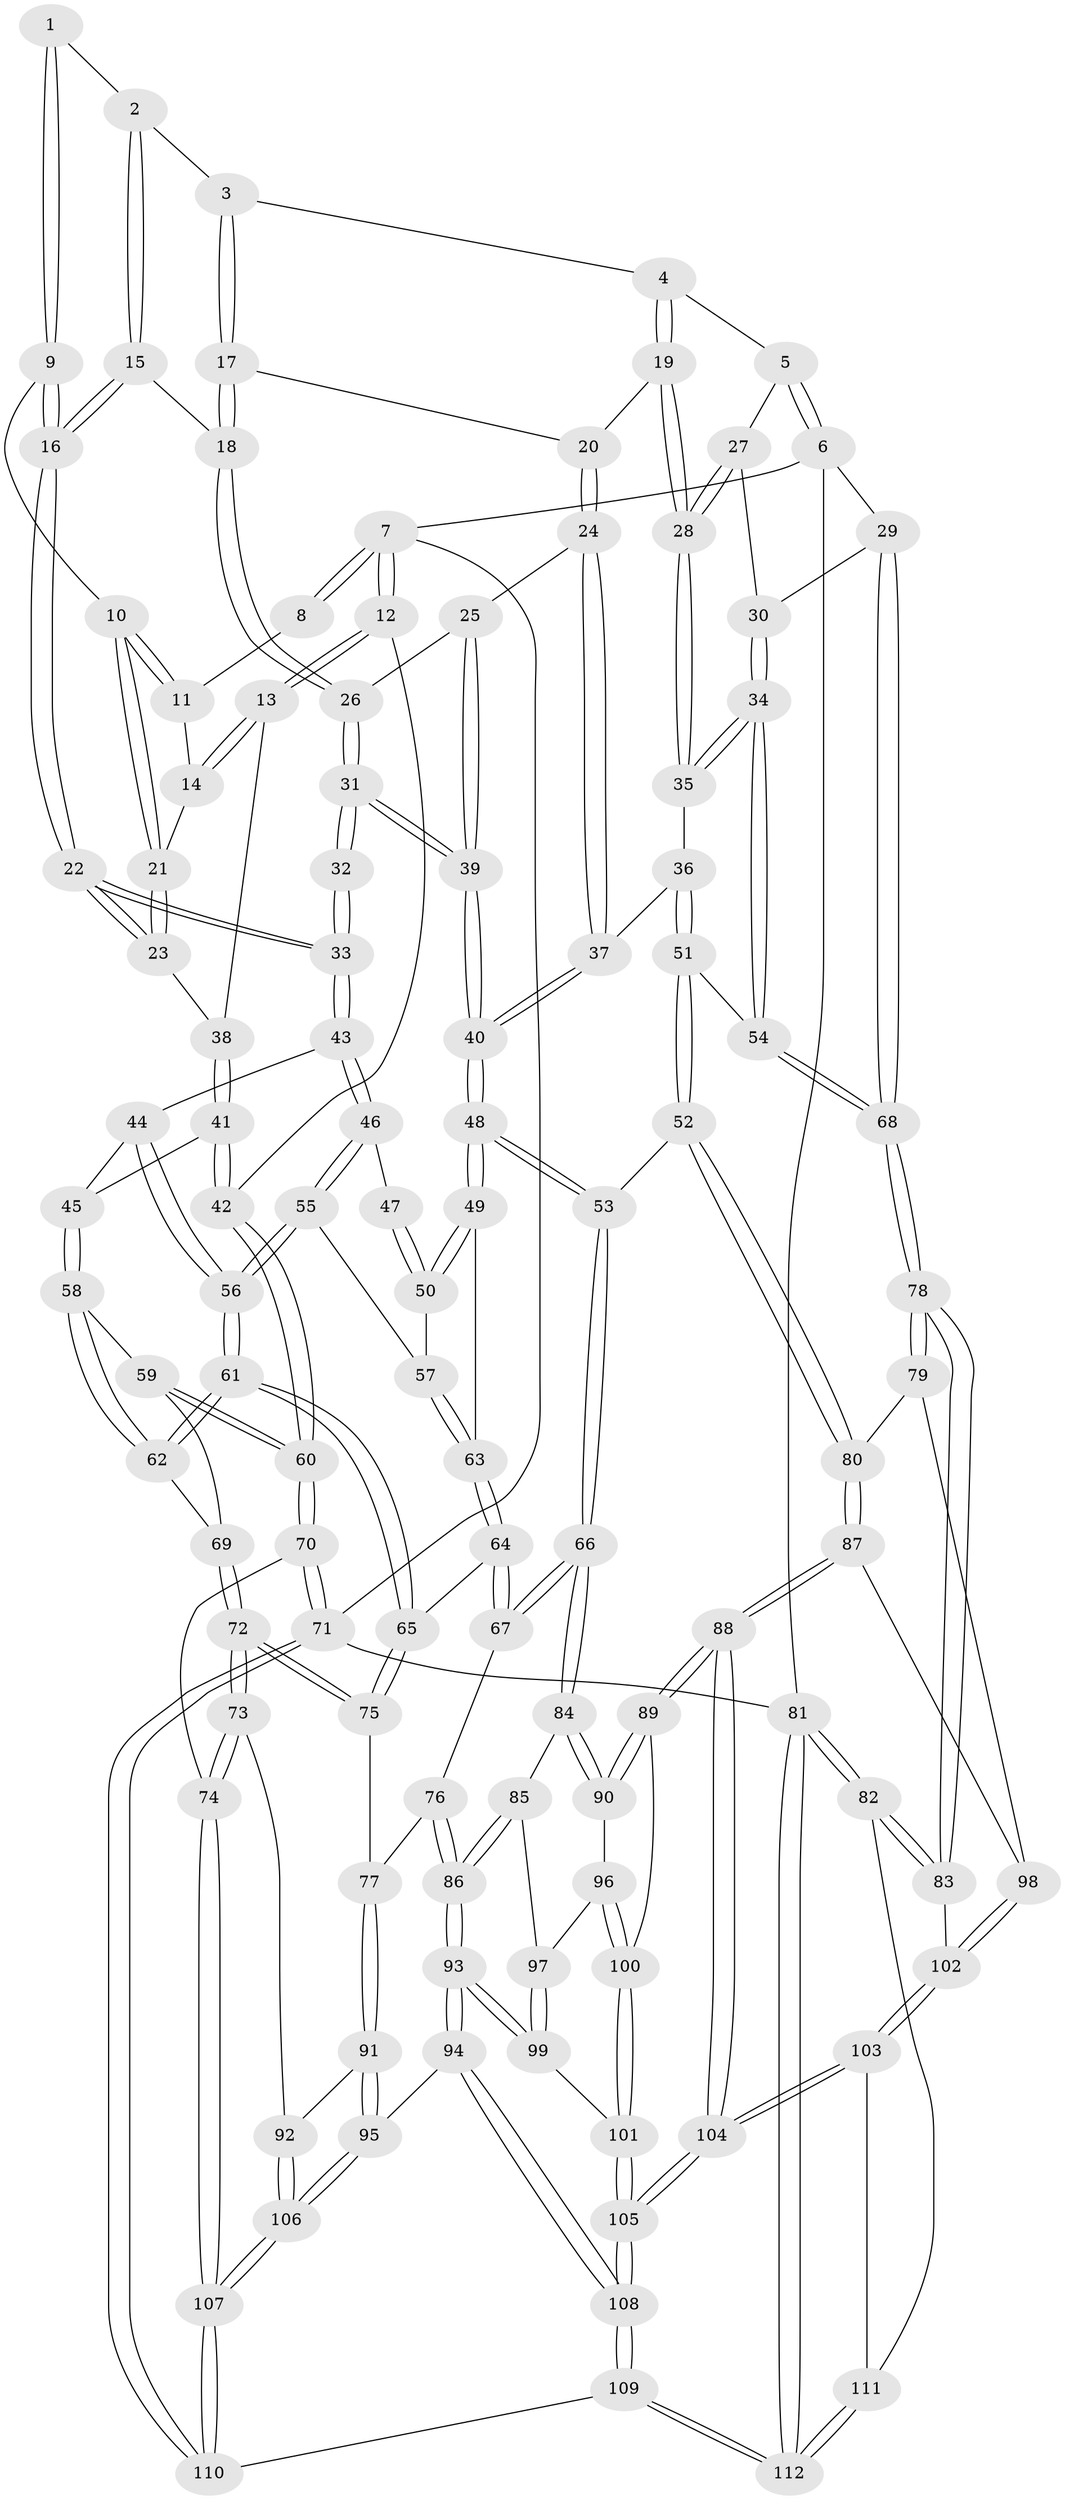 // coarse degree distribution, {2: 0.01282051282051282, 4: 0.2692307692307692, 3: 0.0641025641025641, 5: 0.4358974358974359, 6: 0.1794871794871795, 7: 0.038461538461538464}
// Generated by graph-tools (version 1.1) at 2025/06/03/04/25 22:06:36]
// undirected, 112 vertices, 277 edges
graph export_dot {
graph [start="1"]
  node [color=gray90,style=filled];
  1 [pos="+0.46712259337790385+0"];
  2 [pos="+0.48249503319238346+0"];
  3 [pos="+0.5559725005727573+0"];
  4 [pos="+0.678223596205248+0"];
  5 [pos="+1+0"];
  6 [pos="+1+0"];
  7 [pos="+0+0"];
  8 [pos="+0.17804292958548892+0"];
  9 [pos="+0.324318705941331+0.12541170947078228"];
  10 [pos="+0.2237743146089696+0.07896995846600774"];
  11 [pos="+0.17393066601347124+0"];
  12 [pos="+0+0.15559909299014982"];
  13 [pos="+0+0.13287261137062525"];
  14 [pos="+0.0657572217234598+0.06906306175948795"];
  15 [pos="+0.4612840191703064+0.1535059137891031"];
  16 [pos="+0.3685585001789331+0.1885232821866404"];
  17 [pos="+0.5645500559757903+0.14309945869149013"];
  18 [pos="+0.48400464719989683+0.16294055128173315"];
  19 [pos="+0.7065344019341708+0.14523068089264393"];
  20 [pos="+0.5931018017802799+0.14789672498053227"];
  21 [pos="+0.1496177403716278+0.17879504161168513"];
  22 [pos="+0.35686620757791604+0.2186114262291974"];
  23 [pos="+0.14757367696187335+0.1872790384124466"];
  24 [pos="+0.5735137984800937+0.24600762004665505"];
  25 [pos="+0.5709156878258124+0.2460957099536614"];
  26 [pos="+0.5076204719821016+0.2147982444152019"];
  27 [pos="+0.8593524806239798+0.15175910441419035"];
  28 [pos="+0.7147036100314998+0.157211793123281"];
  29 [pos="+1+0.17065193999107103"];
  30 [pos="+0.8863385080928449+0.19322820836129873"];
  31 [pos="+0.4946214788936528+0.32605110642132956"];
  32 [pos="+0.42427329954722937+0.29696492704227506"];
  33 [pos="+0.3517308949003601+0.26088119867369425"];
  34 [pos="+0.9077248360677815+0.38690969993657526"];
  35 [pos="+0.7134141871124436+0.1678062699776188"];
  36 [pos="+0.6727185434859932+0.2777988255421136"];
  37 [pos="+0.6717982230958011+0.27816164759726275"];
  38 [pos="+0.1438275231991214+0.1940098294606471"];
  39 [pos="+0.5129609438224508+0.3502911824878891"];
  40 [pos="+0.53710579070908+0.400065070933827"];
  41 [pos="+0.13524408886492423+0.29007222898565116"];
  42 [pos="+0+0.21544193694737807"];
  43 [pos="+0.35108535347807296+0.2617900604380263"];
  44 [pos="+0.1409851158221655+0.292985309984281"];
  45 [pos="+0.1358256662351936+0.2913561858629261"];
  46 [pos="+0.3378649315739137+0.33286212566734374"];
  47 [pos="+0.4200445828169224+0.3575333858183488"];
  48 [pos="+0.5356455556800745+0.41360563219004515"];
  49 [pos="+0.4570558720891491+0.40736873252189054"];
  50 [pos="+0.448626192655992+0.4050893031989477"];
  51 [pos="+0.8307059733380814+0.4696158710335643"];
  52 [pos="+0.7076146134028559+0.567553583434459"];
  53 [pos="+0.5867052465363012+0.5739776223787396"];
  54 [pos="+0.9244138109488268+0.4433328942702579"];
  55 [pos="+0.3305956583186867+0.3645920879341897"];
  56 [pos="+0.27696052626856527+0.4095296729897711"];
  57 [pos="+0.37265206693931385+0.3925069778176319"];
  58 [pos="+0.09755898422036277+0.38245012533207906"];
  59 [pos="+0.04066683941876757+0.4315770627063032"];
  60 [pos="+0+0.44674921937966183"];
  61 [pos="+0.25865291191211626+0.4859408696308464"];
  62 [pos="+0.21046357751904643+0.4748109489118519"];
  63 [pos="+0.3839179344189863+0.4665959648279883"];
  64 [pos="+0.38000455208750056+0.4863572779125114"];
  65 [pos="+0.2618672097673713+0.4934010956351538"];
  66 [pos="+0.5695030995636771+0.5887039170457128"];
  67 [pos="+0.526986319040289+0.5885922181267633"];
  68 [pos="+1+0.482788397335597"];
  69 [pos="+0.09441456907942217+0.5190170996158667"];
  70 [pos="+0+0.7465180540074655"];
  71 [pos="+0+1"];
  72 [pos="+0.09822804243063712+0.6608366753112518"];
  73 [pos="+0.06443512895976884+0.6868538531416047"];
  74 [pos="+0+0.7493950611743722"];
  75 [pos="+0.26088199879607044+0.6292773637966144"];
  76 [pos="+0.3211047766984968+0.6448043578228351"];
  77 [pos="+0.2803461355389121+0.6428406435403244"];
  78 [pos="+1+0.5850824455179017"];
  79 [pos="+1+0.6429676817682696"];
  80 [pos="+0.7706819708175161+0.6933265420528193"];
  81 [pos="+1+1"];
  82 [pos="+1+0.8749343595823094"];
  83 [pos="+1+0.6293659473476874"];
  84 [pos="+0.5680051673205532+0.598633451418171"];
  85 [pos="+0.5571629295598378+0.6163262584206916"];
  86 [pos="+0.415214778195029+0.7898485491474496"];
  87 [pos="+0.7804277140054027+0.7193283076966299"];
  88 [pos="+0.6284800782607876+0.8313858751763432"];
  89 [pos="+0.617631524285786+0.8205477063844606"];
  90 [pos="+0.60836232068651+0.8036781517938452"];
  91 [pos="+0.2791571403038217+0.7131910069325694"];
  92 [pos="+0.19329428302761756+0.8425630418857327"];
  93 [pos="+0.40923331340806335+0.8459344600674072"];
  94 [pos="+0.3802884869941818+0.8745124044841615"];
  95 [pos="+0.35154709171451914+0.8784099144939284"];
  96 [pos="+0.5245309191741678+0.815633151570384"];
  97 [pos="+0.4971740991989946+0.8089819350513492"];
  98 [pos="+0.8051415606914031+0.7546009869404899"];
  99 [pos="+0.4297922725271706+0.8443461995665886"];
  100 [pos="+0.52673278859124+0.8707024948961577"];
  101 [pos="+0.5199601921652828+0.8776786680468871"];
  102 [pos="+0.8453973863947771+0.8637152015345972"];
  103 [pos="+0.8439698534686537+0.8726073276506832"];
  104 [pos="+0.6681837537118036+0.9119287843940195"];
  105 [pos="+0.5845169275741795+1"];
  106 [pos="+0.22145285035995274+0.9591189387349134"];
  107 [pos="+0.19896914550106268+0.9994769377319176"];
  108 [pos="+0.5675837178818433+1"];
  109 [pos="+0.5675677726537813+1"];
  110 [pos="+0.1905983563355291+1"];
  111 [pos="+0.8452842751400695+0.8748629939597843"];
  112 [pos="+1+1"];
  1 -- 2;
  1 -- 9;
  1 -- 9;
  2 -- 3;
  2 -- 15;
  2 -- 15;
  3 -- 4;
  3 -- 17;
  3 -- 17;
  4 -- 5;
  4 -- 19;
  4 -- 19;
  5 -- 6;
  5 -- 6;
  5 -- 27;
  6 -- 7;
  6 -- 29;
  6 -- 81;
  7 -- 8;
  7 -- 8;
  7 -- 12;
  7 -- 12;
  7 -- 71;
  8 -- 11;
  9 -- 10;
  9 -- 16;
  9 -- 16;
  10 -- 11;
  10 -- 11;
  10 -- 21;
  10 -- 21;
  11 -- 14;
  12 -- 13;
  12 -- 13;
  12 -- 42;
  13 -- 14;
  13 -- 14;
  13 -- 38;
  14 -- 21;
  15 -- 16;
  15 -- 16;
  15 -- 18;
  16 -- 22;
  16 -- 22;
  17 -- 18;
  17 -- 18;
  17 -- 20;
  18 -- 26;
  18 -- 26;
  19 -- 20;
  19 -- 28;
  19 -- 28;
  20 -- 24;
  20 -- 24;
  21 -- 23;
  21 -- 23;
  22 -- 23;
  22 -- 23;
  22 -- 33;
  22 -- 33;
  23 -- 38;
  24 -- 25;
  24 -- 37;
  24 -- 37;
  25 -- 26;
  25 -- 39;
  25 -- 39;
  26 -- 31;
  26 -- 31;
  27 -- 28;
  27 -- 28;
  27 -- 30;
  28 -- 35;
  28 -- 35;
  29 -- 30;
  29 -- 68;
  29 -- 68;
  30 -- 34;
  30 -- 34;
  31 -- 32;
  31 -- 32;
  31 -- 39;
  31 -- 39;
  32 -- 33;
  32 -- 33;
  33 -- 43;
  33 -- 43;
  34 -- 35;
  34 -- 35;
  34 -- 54;
  34 -- 54;
  35 -- 36;
  36 -- 37;
  36 -- 51;
  36 -- 51;
  37 -- 40;
  37 -- 40;
  38 -- 41;
  38 -- 41;
  39 -- 40;
  39 -- 40;
  40 -- 48;
  40 -- 48;
  41 -- 42;
  41 -- 42;
  41 -- 45;
  42 -- 60;
  42 -- 60;
  43 -- 44;
  43 -- 46;
  43 -- 46;
  44 -- 45;
  44 -- 56;
  44 -- 56;
  45 -- 58;
  45 -- 58;
  46 -- 47;
  46 -- 55;
  46 -- 55;
  47 -- 50;
  47 -- 50;
  48 -- 49;
  48 -- 49;
  48 -- 53;
  48 -- 53;
  49 -- 50;
  49 -- 50;
  49 -- 63;
  50 -- 57;
  51 -- 52;
  51 -- 52;
  51 -- 54;
  52 -- 53;
  52 -- 80;
  52 -- 80;
  53 -- 66;
  53 -- 66;
  54 -- 68;
  54 -- 68;
  55 -- 56;
  55 -- 56;
  55 -- 57;
  56 -- 61;
  56 -- 61;
  57 -- 63;
  57 -- 63;
  58 -- 59;
  58 -- 62;
  58 -- 62;
  59 -- 60;
  59 -- 60;
  59 -- 69;
  60 -- 70;
  60 -- 70;
  61 -- 62;
  61 -- 62;
  61 -- 65;
  61 -- 65;
  62 -- 69;
  63 -- 64;
  63 -- 64;
  64 -- 65;
  64 -- 67;
  64 -- 67;
  65 -- 75;
  65 -- 75;
  66 -- 67;
  66 -- 67;
  66 -- 84;
  66 -- 84;
  67 -- 76;
  68 -- 78;
  68 -- 78;
  69 -- 72;
  69 -- 72;
  70 -- 71;
  70 -- 71;
  70 -- 74;
  71 -- 110;
  71 -- 110;
  71 -- 81;
  72 -- 73;
  72 -- 73;
  72 -- 75;
  72 -- 75;
  73 -- 74;
  73 -- 74;
  73 -- 92;
  74 -- 107;
  74 -- 107;
  75 -- 77;
  76 -- 77;
  76 -- 86;
  76 -- 86;
  77 -- 91;
  77 -- 91;
  78 -- 79;
  78 -- 79;
  78 -- 83;
  78 -- 83;
  79 -- 80;
  79 -- 98;
  80 -- 87;
  80 -- 87;
  81 -- 82;
  81 -- 82;
  81 -- 112;
  81 -- 112;
  82 -- 83;
  82 -- 83;
  82 -- 111;
  83 -- 102;
  84 -- 85;
  84 -- 90;
  84 -- 90;
  85 -- 86;
  85 -- 86;
  85 -- 97;
  86 -- 93;
  86 -- 93;
  87 -- 88;
  87 -- 88;
  87 -- 98;
  88 -- 89;
  88 -- 89;
  88 -- 104;
  88 -- 104;
  89 -- 90;
  89 -- 90;
  89 -- 100;
  90 -- 96;
  91 -- 92;
  91 -- 95;
  91 -- 95;
  92 -- 106;
  92 -- 106;
  93 -- 94;
  93 -- 94;
  93 -- 99;
  93 -- 99;
  94 -- 95;
  94 -- 108;
  94 -- 108;
  95 -- 106;
  95 -- 106;
  96 -- 97;
  96 -- 100;
  96 -- 100;
  97 -- 99;
  97 -- 99;
  98 -- 102;
  98 -- 102;
  99 -- 101;
  100 -- 101;
  100 -- 101;
  101 -- 105;
  101 -- 105;
  102 -- 103;
  102 -- 103;
  103 -- 104;
  103 -- 104;
  103 -- 111;
  104 -- 105;
  104 -- 105;
  105 -- 108;
  105 -- 108;
  106 -- 107;
  106 -- 107;
  107 -- 110;
  107 -- 110;
  108 -- 109;
  108 -- 109;
  109 -- 110;
  109 -- 112;
  109 -- 112;
  111 -- 112;
  111 -- 112;
}
